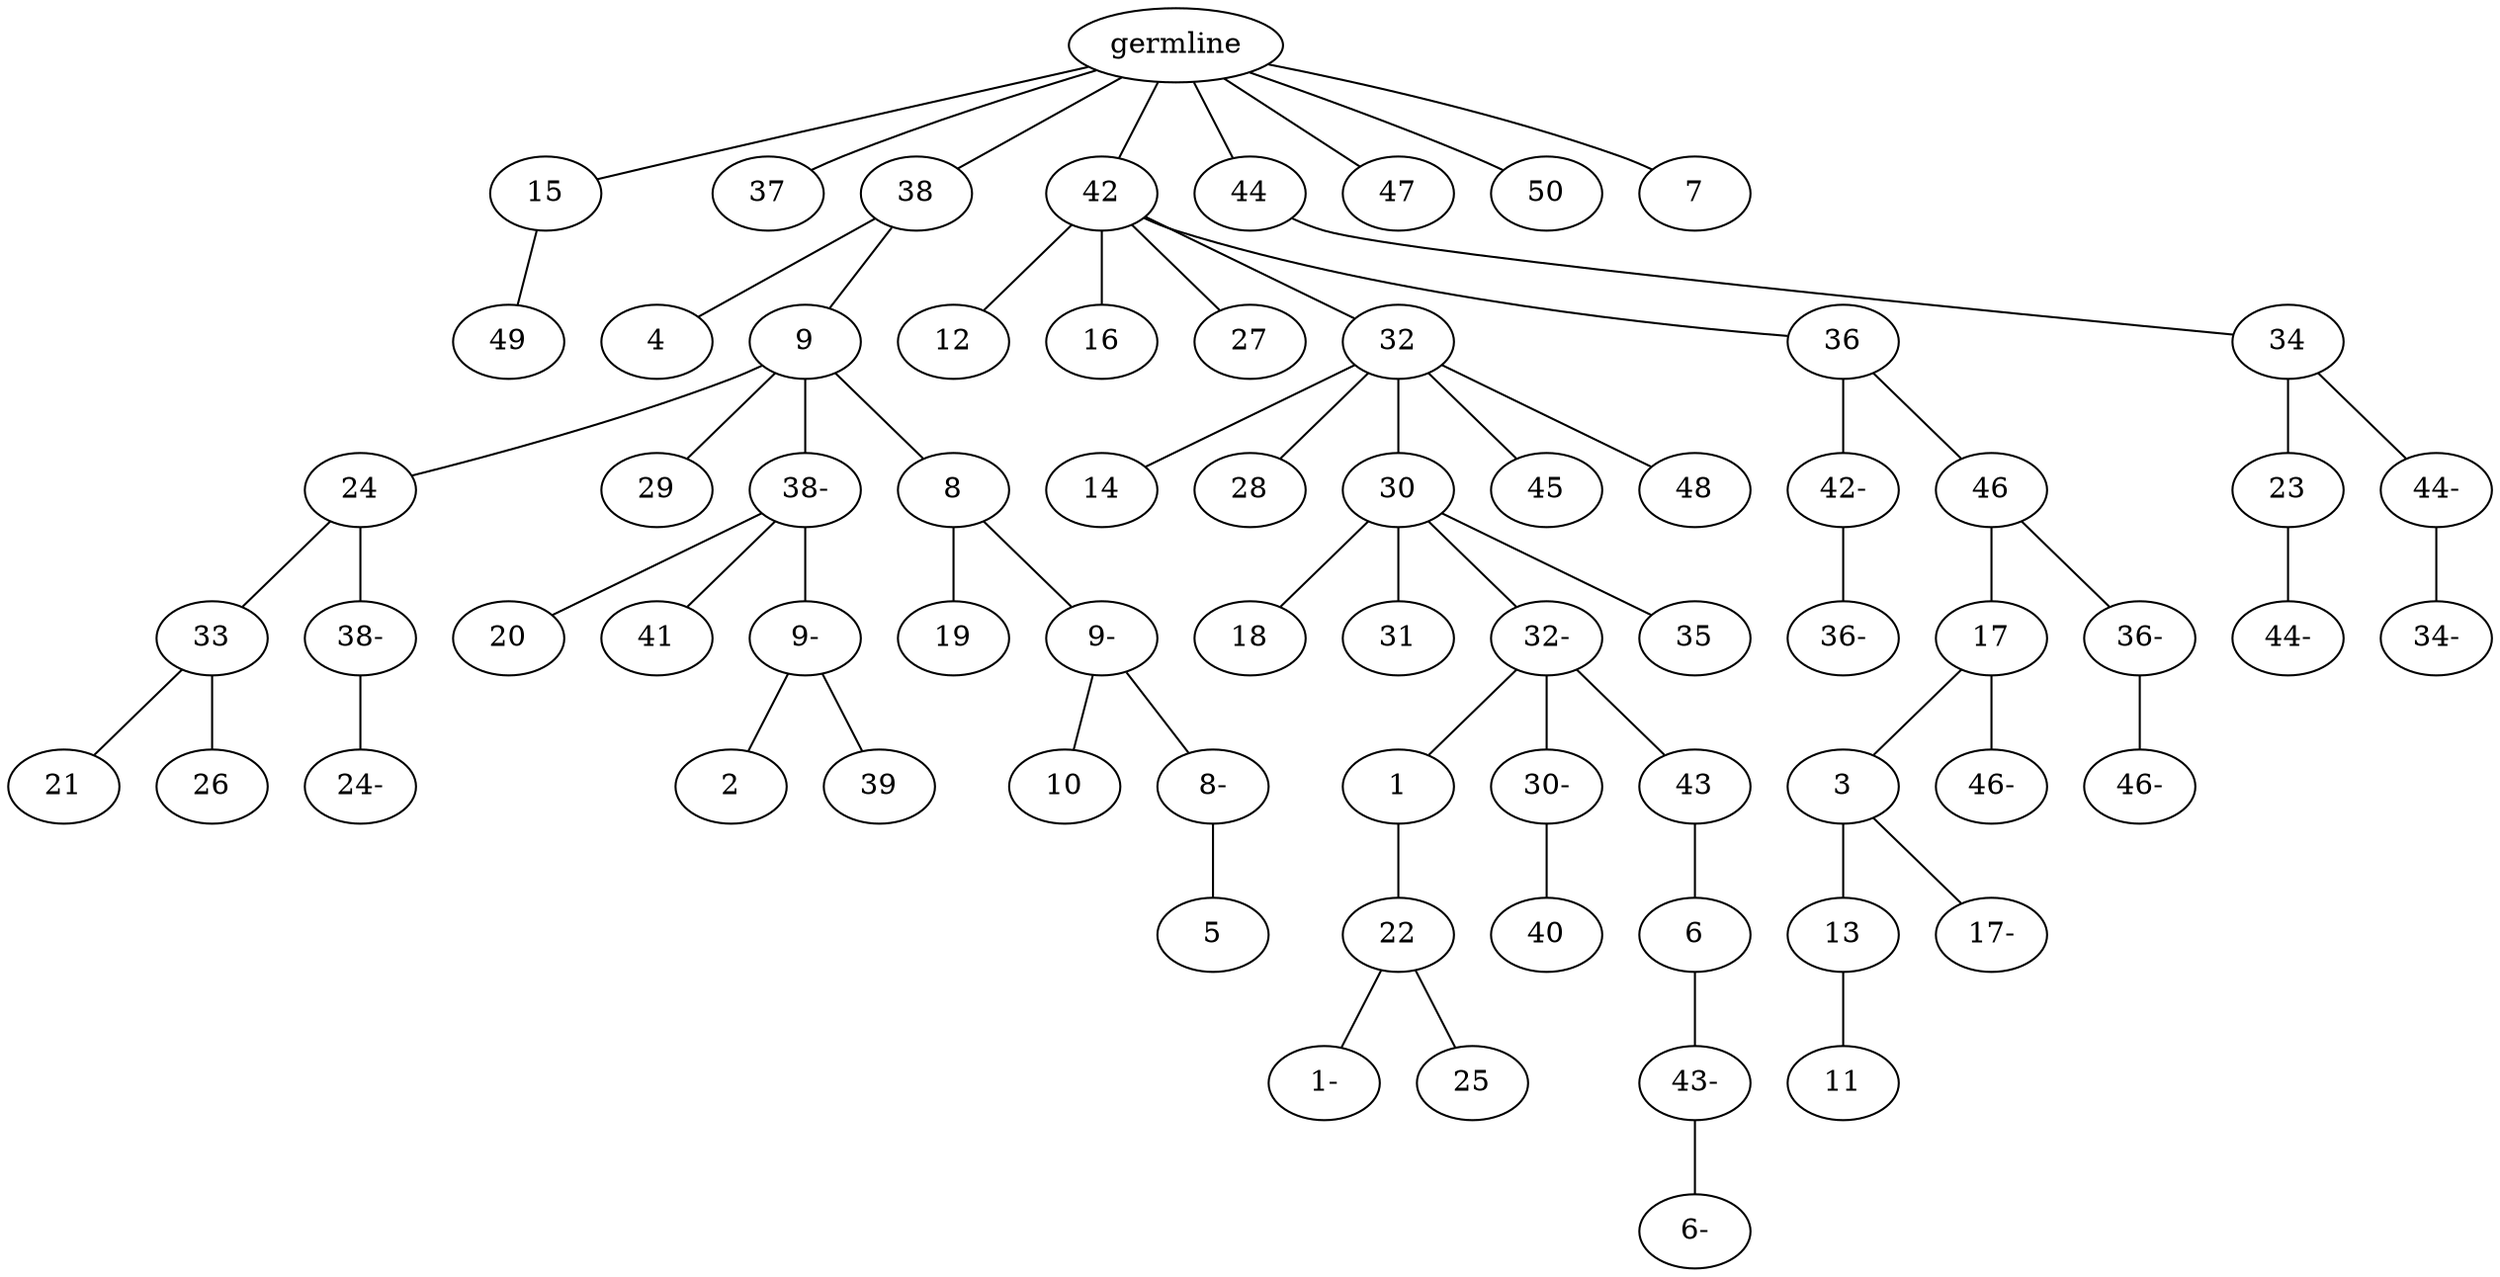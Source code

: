 graph tree {
    "140623099329552" [label="germline"];
    "140623110052736" [label="15"];
    "140623110050096" [label="49"];
    "140623110050912" [label="37"];
    "140623110053312" [label="38"];
    "140623110050816" [label="4"];
    "140623110050672" [label="9"];
    "140623110050336" [label="24"];
    "140623112048352" [label="33"];
    "140623112048400" [label="21"];
    "140623112044608" [label="26"];
    "140623112046528" [label="38-"];
    "140623112048208" [label="24-"];
    "140623110053456" [label="29"];
    "140623112047968" [label="38-"];
    "140623093385296" [label="20"];
    "140623093385200" [label="41"];
    "140623093385776" [label="9-"];
    "140623093384864" [label="2"];
    "140623093384336" [label="39"];
    "140623112047680" [label="8"];
    "140623093384432" [label="19"];
    "140623093385008" [label="9-"];
    "140623099723936" [label="10"];
    "140623099727728" [label="8-"];
    "140623099725136" [label="5"];
    "140623110051008" [label="42"];
    "140623093385440" [label="12"];
    "140623098917552" [label="16"];
    "140623093385728" [label="27"];
    "140623099726432" [label="32"];
    "140623099725904" [label="14"];
    "140623099724512" [label="28"];
    "140623099727440" [label="30"];
    "140623099726624" [label="18"];
    "140623099724464" [label="31"];
    "140623098919136" [label="32-"];
    "140623098918512" [label="1"];
    "140623098917648" [label="22"];
    "140623098917360" [label="1-"];
    "140623098918272" [label="25"];
    "140623098917216" [label="30-"];
    "140623098919568" [label="40"];
    "140623098919088" [label="43"];
    "140623098918032" [label="6"];
    "140623098917024" [label="43-"];
    "140623100574256" [label="6-"];
    "140623098918224" [label="35"];
    "140623099724272" [label="45"];
    "140623098919184" [label="48"];
    "140623088807216" [label="36"];
    "140623100575024" [label="42-"];
    "140623100574784" [label="36-"];
    "140623100574736" [label="46"];
    "140623100573776" [label="17"];
    "140623100574208" [label="3"];
    "140623100574928" [label="13"];
    "140623100572816" [label="11"];
    "140623100574400" [label="17-"];
    "140623100575120" [label="46-"];
    "140623100574640" [label="36-"];
    "140623100575408" [label="46-"];
    "140623089411744" [label="44"];
    "140623100574496" [label="34"];
    "140623107444848" [label="23"];
    "140623107448256" [label="44-"];
    "140623107448640" [label="44-"];
    "140623107447392" [label="34-"];
    "140623098918128" [label="47"];
    "140623100572096" [label="50"];
    "140623107447536" [label="7"];
    "140623099329552" -- "140623110052736";
    "140623099329552" -- "140623110050912";
    "140623099329552" -- "140623110053312";
    "140623099329552" -- "140623110051008";
    "140623099329552" -- "140623089411744";
    "140623099329552" -- "140623098918128";
    "140623099329552" -- "140623100572096";
    "140623099329552" -- "140623107447536";
    "140623110052736" -- "140623110050096";
    "140623110053312" -- "140623110050816";
    "140623110053312" -- "140623110050672";
    "140623110050672" -- "140623110050336";
    "140623110050672" -- "140623110053456";
    "140623110050672" -- "140623112047968";
    "140623110050672" -- "140623112047680";
    "140623110050336" -- "140623112048352";
    "140623110050336" -- "140623112046528";
    "140623112048352" -- "140623112048400";
    "140623112048352" -- "140623112044608";
    "140623112046528" -- "140623112048208";
    "140623112047968" -- "140623093385296";
    "140623112047968" -- "140623093385200";
    "140623112047968" -- "140623093385776";
    "140623093385776" -- "140623093384864";
    "140623093385776" -- "140623093384336";
    "140623112047680" -- "140623093384432";
    "140623112047680" -- "140623093385008";
    "140623093385008" -- "140623099723936";
    "140623093385008" -- "140623099727728";
    "140623099727728" -- "140623099725136";
    "140623110051008" -- "140623093385440";
    "140623110051008" -- "140623098917552";
    "140623110051008" -- "140623093385728";
    "140623110051008" -- "140623099726432";
    "140623110051008" -- "140623088807216";
    "140623099726432" -- "140623099725904";
    "140623099726432" -- "140623099724512";
    "140623099726432" -- "140623099727440";
    "140623099726432" -- "140623099724272";
    "140623099726432" -- "140623098919184";
    "140623099727440" -- "140623099726624";
    "140623099727440" -- "140623099724464";
    "140623099727440" -- "140623098919136";
    "140623099727440" -- "140623098918224";
    "140623098919136" -- "140623098918512";
    "140623098919136" -- "140623098917216";
    "140623098919136" -- "140623098919088";
    "140623098918512" -- "140623098917648";
    "140623098917648" -- "140623098917360";
    "140623098917648" -- "140623098918272";
    "140623098917216" -- "140623098919568";
    "140623098919088" -- "140623098918032";
    "140623098918032" -- "140623098917024";
    "140623098917024" -- "140623100574256";
    "140623088807216" -- "140623100575024";
    "140623088807216" -- "140623100574736";
    "140623100575024" -- "140623100574784";
    "140623100574736" -- "140623100573776";
    "140623100574736" -- "140623100574640";
    "140623100573776" -- "140623100574208";
    "140623100573776" -- "140623100575120";
    "140623100574208" -- "140623100574928";
    "140623100574208" -- "140623100574400";
    "140623100574928" -- "140623100572816";
    "140623100574640" -- "140623100575408";
    "140623089411744" -- "140623100574496";
    "140623100574496" -- "140623107444848";
    "140623100574496" -- "140623107448640";
    "140623107444848" -- "140623107448256";
    "140623107448640" -- "140623107447392";
}
